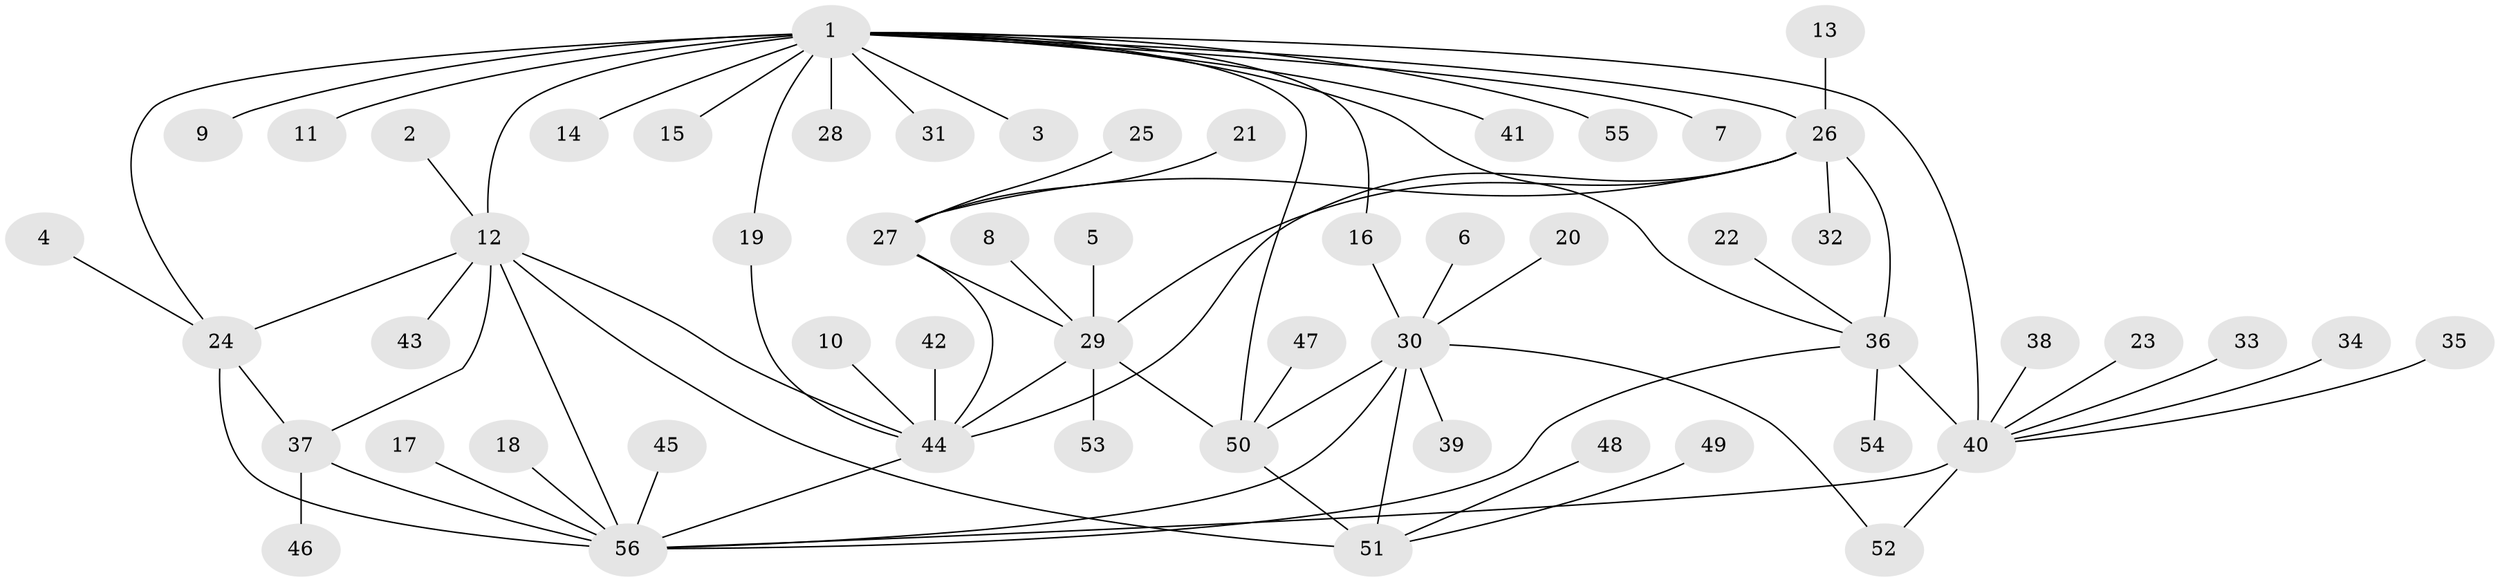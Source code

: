 // original degree distribution, {6: 0.06306306306306306, 12: 0.009009009009009009, 9: 0.04504504504504504, 7: 0.018018018018018018, 10: 0.018018018018018018, 4: 0.009009009009009009, 13: 0.009009009009009009, 8: 0.018018018018018018, 5: 0.02702702702702703, 11: 0.009009009009009009, 1: 0.5675675675675675, 3: 0.04504504504504504, 2: 0.16216216216216217}
// Generated by graph-tools (version 1.1) at 2025/50/03/09/25 03:50:31]
// undirected, 56 vertices, 75 edges
graph export_dot {
graph [start="1"]
  node [color=gray90,style=filled];
  1;
  2;
  3;
  4;
  5;
  6;
  7;
  8;
  9;
  10;
  11;
  12;
  13;
  14;
  15;
  16;
  17;
  18;
  19;
  20;
  21;
  22;
  23;
  24;
  25;
  26;
  27;
  28;
  29;
  30;
  31;
  32;
  33;
  34;
  35;
  36;
  37;
  38;
  39;
  40;
  41;
  42;
  43;
  44;
  45;
  46;
  47;
  48;
  49;
  50;
  51;
  52;
  53;
  54;
  55;
  56;
  1 -- 3 [weight=1.0];
  1 -- 7 [weight=1.0];
  1 -- 9 [weight=1.0];
  1 -- 11 [weight=1.0];
  1 -- 12 [weight=4.0];
  1 -- 14 [weight=1.0];
  1 -- 15 [weight=1.0];
  1 -- 16 [weight=1.0];
  1 -- 19 [weight=1.0];
  1 -- 24 [weight=1.0];
  1 -- 26 [weight=1.0];
  1 -- 28 [weight=1.0];
  1 -- 31 [weight=1.0];
  1 -- 36 [weight=1.0];
  1 -- 40 [weight=1.0];
  1 -- 41 [weight=1.0];
  1 -- 50 [weight=1.0];
  1 -- 55 [weight=1.0];
  2 -- 12 [weight=1.0];
  4 -- 24 [weight=1.0];
  5 -- 29 [weight=1.0];
  6 -- 30 [weight=1.0];
  8 -- 29 [weight=1.0];
  10 -- 44 [weight=1.0];
  12 -- 24 [weight=1.0];
  12 -- 37 [weight=1.0];
  12 -- 43 [weight=1.0];
  12 -- 44 [weight=1.0];
  12 -- 51 [weight=1.0];
  12 -- 56 [weight=2.0];
  13 -- 26 [weight=1.0];
  16 -- 30 [weight=1.0];
  17 -- 56 [weight=1.0];
  18 -- 56 [weight=1.0];
  19 -- 44 [weight=1.0];
  20 -- 30 [weight=1.0];
  21 -- 27 [weight=1.0];
  22 -- 36 [weight=1.0];
  23 -- 40 [weight=1.0];
  24 -- 37 [weight=1.0];
  24 -- 56 [weight=2.0];
  25 -- 27 [weight=1.0];
  26 -- 27 [weight=1.0];
  26 -- 29 [weight=2.0];
  26 -- 32 [weight=1.0];
  26 -- 36 [weight=1.0];
  26 -- 44 [weight=1.0];
  27 -- 29 [weight=2.0];
  27 -- 44 [weight=1.0];
  29 -- 44 [weight=2.0];
  29 -- 50 [weight=1.0];
  29 -- 53 [weight=1.0];
  30 -- 39 [weight=1.0];
  30 -- 50 [weight=3.0];
  30 -- 51 [weight=3.0];
  30 -- 52 [weight=1.0];
  30 -- 56 [weight=1.0];
  33 -- 40 [weight=1.0];
  34 -- 40 [weight=1.0];
  35 -- 40 [weight=1.0];
  36 -- 40 [weight=4.0];
  36 -- 54 [weight=1.0];
  36 -- 56 [weight=2.0];
  37 -- 46 [weight=1.0];
  37 -- 56 [weight=2.0];
  38 -- 40 [weight=1.0];
  40 -- 52 [weight=1.0];
  40 -- 56 [weight=3.0];
  42 -- 44 [weight=1.0];
  44 -- 56 [weight=1.0];
  45 -- 56 [weight=1.0];
  47 -- 50 [weight=1.0];
  48 -- 51 [weight=1.0];
  49 -- 51 [weight=1.0];
  50 -- 51 [weight=1.0];
}
